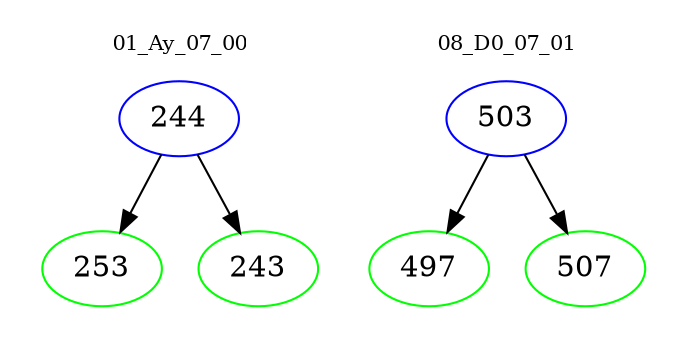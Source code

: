 digraph{
subgraph cluster_0 {
color = white
label = "01_Ay_07_00";
fontsize=10;
T0_244 [label="244", color="blue"]
T0_244 -> T0_253 [color="black"]
T0_253 [label="253", color="green"]
T0_244 -> T0_243 [color="black"]
T0_243 [label="243", color="green"]
}
subgraph cluster_1 {
color = white
label = "08_D0_07_01";
fontsize=10;
T1_503 [label="503", color="blue"]
T1_503 -> T1_497 [color="black"]
T1_497 [label="497", color="green"]
T1_503 -> T1_507 [color="black"]
T1_507 [label="507", color="green"]
}
}
